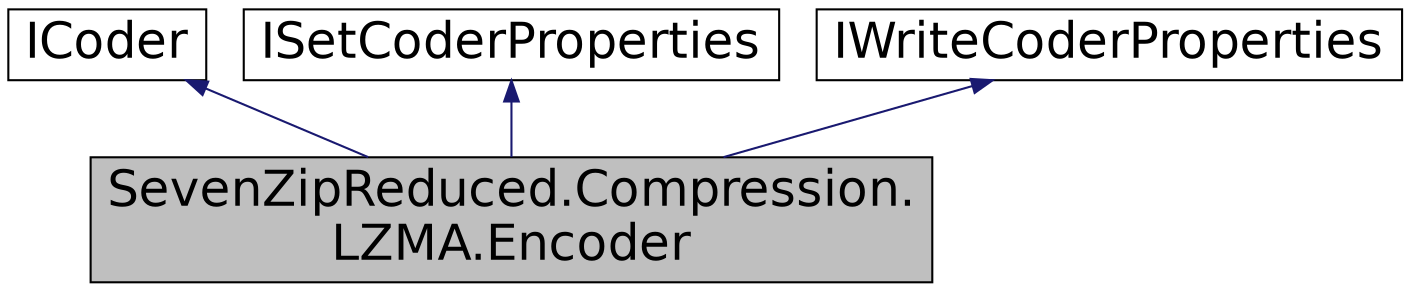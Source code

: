 digraph "SevenZipReduced.Compression.LZMA.Encoder"
{
  edge [fontname="Helvetica",fontsize="24",labelfontname="Helvetica",labelfontsize="24"];
  node [fontname="Helvetica",fontsize="24",shape=record];
  Node1 [label="SevenZipReduced.Compression.\lLZMA.Encoder",height=0.2,width=0.4,color="black", fillcolor="grey75", style="filled" fontcolor="black"];
  Node2 -> Node1 [dir="back",color="midnightblue",fontsize="24",style="solid",fontname="Helvetica"];
  Node2 [label="ICoder",height=0.2,width=0.4,color="black", fillcolor="white", style="filled",URL="$interface_seven_zip_reduced_1_1_i_coder.html"];
  Node3 -> Node1 [dir="back",color="midnightblue",fontsize="24",style="solid",fontname="Helvetica"];
  Node3 [label="ISetCoderProperties",height=0.2,width=0.4,color="black", fillcolor="white", style="filled",URL="$interface_seven_zip_reduced_1_1_i_set_coder_properties.html"];
  Node4 -> Node1 [dir="back",color="midnightblue",fontsize="24",style="solid",fontname="Helvetica"];
  Node4 [label="IWriteCoderProperties",height=0.2,width=0.4,color="black", fillcolor="white", style="filled",URL="$interface_seven_zip_reduced_1_1_i_write_coder_properties.html"];
}
